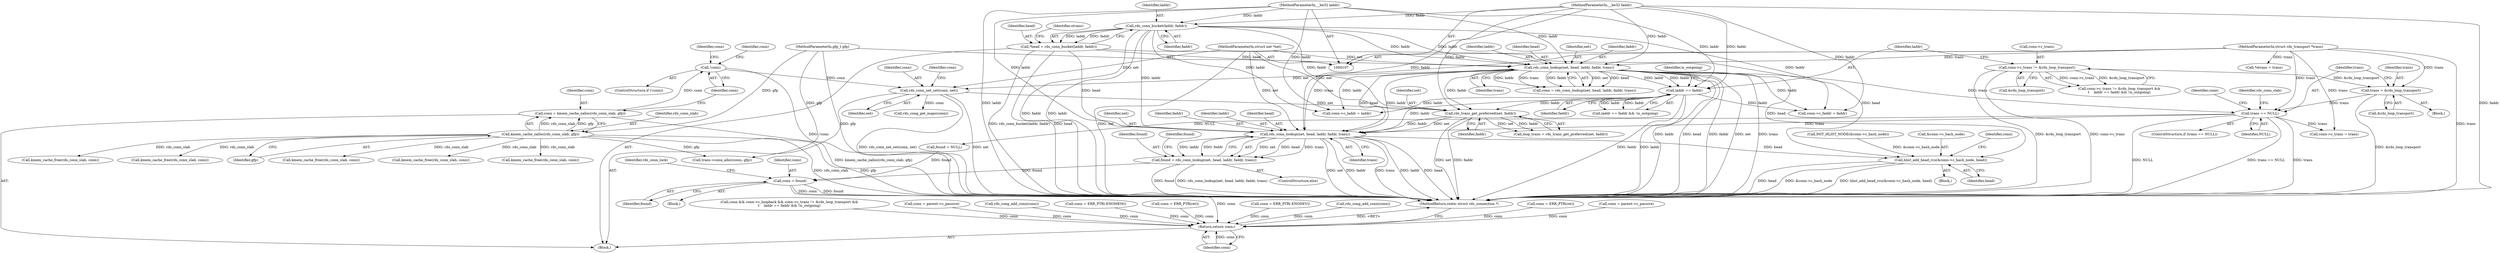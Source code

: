 digraph "0_linux_74e98eb085889b0d2d4908f59f6e00026063014f@pointer" {
"1000442" [label="(Call,rds_conn_lookup(net, head, laddr, faddr, trans))"];
"1000261" [label="(Call,rds_trans_get_preferred(net, faddr))"];
"1000226" [label="(Call,rds_conn_net_set(conn, net))"];
"1000192" [label="(Call,!conn)"];
"1000186" [label="(Call,conn = kmem_cache_zalloc(rds_conn_slab, gfp))"];
"1000188" [label="(Call,kmem_cache_zalloc(rds_conn_slab, gfp))"];
"1000112" [label="(MethodParameterIn,gfp_t gfp)"];
"1000146" [label="(Call,rds_conn_lookup(net, head, laddr, faddr, trans))"];
"1000108" [label="(MethodParameterIn,struct net *net)"];
"1000121" [label="(Call,*head = rds_conn_bucket(laddr, faddr))"];
"1000123" [label="(Call,rds_conn_bucket(laddr, faddr))"];
"1000109" [label="(MethodParameterIn,__be32 laddr)"];
"1000110" [label="(MethodParameterIn,__be32 faddr)"];
"1000111" [label="(MethodParameterIn,struct rds_transport *trans)"];
"1000167" [label="(Call,laddr == faddr)"];
"1000286" [label="(Call,trans == NULL)"];
"1000281" [label="(Call,trans = &rds_loop_transport)"];
"1000160" [label="(Call,conn->c_trans != &rds_loop_transport)"];
"1000440" [label="(Call,found = rds_conn_lookup(net, head, laddr, faddr, trans))"];
"1000458" [label="(Call,conn = found)"];
"1000493" [label="(Return,return conn;)"];
"1000478" [label="(Call,hlist_add_head_rcu(&conn->c_hash_node, head))"];
"1000287" [label="(Identifier,trans)"];
"1000148" [label="(Identifier,head)"];
"1000195" [label="(Call,conn = ERR_PTR(-ENOMEM))"];
"1000227" [label="(Identifier,conn)"];
"1000315" [label="(Call,conn = ERR_PTR(ret))"];
"1000440" [label="(Call,found = rds_conn_lookup(net, head, laddr, faddr, trans))"];
"1000110" [label="(MethodParameterIn,__be32 faddr)"];
"1000169" [label="(Identifier,faddr)"];
"1000293" [label="(Call,conn = ERR_PTR(-ENODEV))"];
"1000108" [label="(MethodParameterIn,struct net *net)"];
"1000259" [label="(Call,loop_trans = rds_trans_get_preferred(net, faddr))"];
"1000161" [label="(Call,conn->c_trans)"];
"1000186" [label="(Call,conn = kmem_cache_zalloc(rds_conn_slab, gfp))"];
"1000131" [label="(Identifier,otrans)"];
"1000281" [label="(Call,trans = &rds_loop_transport)"];
"1000204" [label="(Identifier,conn)"];
"1000478" [label="(Call,hlist_add_head_rcu(&conn->c_hash_node, head))"];
"1000290" [label="(Call,kmem_cache_free(rds_conn_slab, conn))"];
"1000291" [label="(Identifier,rds_conn_slab)"];
"1000114" [label="(Block,)"];
"1000420" [label="(Call,rds_cong_add_conn(conn))"];
"1000191" [label="(ControlStructure,if (!conn))"];
"1000147" [label="(Identifier,net)"];
"1000124" [label="(Identifier,laddr)"];
"1000167" [label="(Call,laddr == faddr)"];
"1000251" [label="(Call,kmem_cache_free(rds_conn_slab, conn))"];
"1000458" [label="(Call,conn = found)"];
"1000447" [label="(Identifier,trans)"];
"1000190" [label="(Identifier,gfp)"];
"1000254" [label="(Call,conn = ERR_PTR(ret))"];
"1000193" [label="(Identifier,conn)"];
"1000176" [label="(Call,conn = parent->c_passive)"];
"1000441" [label="(Identifier,found)"];
"1000211" [label="(Call,conn->c_faddr = faddr)"];
"1000171" [label="(Identifier,is_outgoing)"];
"1000477" [label="(Block,)"];
"1000493" [label="(Return,return conn;)"];
"1000187" [label="(Identifier,conn)"];
"1000444" [label="(Identifier,head)"];
"1000299" [label="(Call,conn->c_trans = trans)"];
"1000285" [label="(ControlStructure,if (trans == NULL))"];
"1000288" [label="(Identifier,NULL)"];
"1000153" [label="(Call,conn && conn->c_loopback && conn->c_trans != &rds_loop_transport &&\n\t    laddr == faddr && !is_outgoing)"];
"1000494" [label="(Identifier,conn)"];
"1000150" [label="(Identifier,faddr)"];
"1000160" [label="(Call,conn->c_trans != &rds_loop_transport)"];
"1000164" [label="(Call,&rds_loop_transport)"];
"1000232" [label="(Identifier,conn)"];
"1000146" [label="(Call,rds_conn_lookup(net, head, laddr, faddr, trans))"];
"1000121" [label="(Call,*head = rds_conn_bucket(laddr, faddr))"];
"1000130" [label="(Call,*otrans = trans)"];
"1000188" [label="(Call,kmem_cache_zalloc(rds_conn_slab, gfp))"];
"1000168" [label="(Identifier,laddr)"];
"1000479" [label="(Call,&conn->c_hash_node)"];
"1000306" [label="(Call,trans->conn_alloc(conn, gfp))"];
"1000280" [label="(Block,)"];
"1000443" [label="(Identifier,net)"];
"1000446" [label="(Identifier,faddr)"];
"1000122" [label="(Identifier,head)"];
"1000485" [label="(Identifier,conn)"];
"1000301" [label="(Identifier,conn)"];
"1000226" [label="(Call,rds_conn_net_set(conn, net))"];
"1000206" [label="(Call,conn->c_laddr = laddr)"];
"1000159" [label="(Call,conn->c_trans != &rds_loop_transport &&\n\t    laddr == faddr && !is_outgoing)"];
"1000192" [label="(Call,!conn)"];
"1000408" [label="(Call,conn = parent->c_passive)"];
"1000262" [label="(Identifier,net)"];
"1000125" [label="(Identifier,faddr)"];
"1000439" [label="(ControlStructure,else)"];
"1000449" [label="(Identifier,found)"];
"1000436" [label="(Call,found = NULL)"];
"1000455" [label="(Call,kmem_cache_free(rds_conn_slab, conn))"];
"1000495" [label="(MethodReturn,static struct rds_connection *)"];
"1000445" [label="(Identifier,laddr)"];
"1000286" [label="(Call,trans == NULL)"];
"1000490" [label="(Identifier,rds_conn_lock)"];
"1000312" [label="(Call,kmem_cache_free(rds_conn_slab, conn))"];
"1000282" [label="(Identifier,trans)"];
"1000459" [label="(Identifier,conn)"];
"1000201" [label="(Call,INIT_HLIST_NODE(&conn->c_hash_node))"];
"1000189" [label="(Identifier,rds_conn_slab)"];
"1000228" [label="(Identifier,net)"];
"1000246" [label="(Call,rds_cong_get_maps(conn))"];
"1000261" [label="(Call,rds_trans_get_preferred(net, faddr))"];
"1000112" [label="(MethodParameterIn,gfp_t gfp)"];
"1000450" [label="(Block,)"];
"1000149" [label="(Identifier,laddr)"];
"1000109" [label="(MethodParameterIn,__be32 laddr)"];
"1000196" [label="(Identifier,conn)"];
"1000483" [label="(Identifier,head)"];
"1000166" [label="(Call,laddr == faddr && !is_outgoing)"];
"1000405" [label="(Call,kmem_cache_free(rds_conn_slab, conn))"];
"1000151" [label="(Identifier,trans)"];
"1000442" [label="(Call,rds_conn_lookup(net, head, laddr, faddr, trans))"];
"1000144" [label="(Call,conn = rds_conn_lookup(net, head, laddr, faddr, trans))"];
"1000460" [label="(Identifier,found)"];
"1000283" [label="(Call,&rds_loop_transport)"];
"1000123" [label="(Call,rds_conn_bucket(laddr, faddr))"];
"1000263" [label="(Identifier,faddr)"];
"1000484" [label="(Call,rds_cong_add_conn(conn))"];
"1000111" [label="(MethodParameterIn,struct rds_transport *trans)"];
"1000442" -> "1000440"  [label="AST: "];
"1000442" -> "1000447"  [label="CFG: "];
"1000443" -> "1000442"  [label="AST: "];
"1000444" -> "1000442"  [label="AST: "];
"1000445" -> "1000442"  [label="AST: "];
"1000446" -> "1000442"  [label="AST: "];
"1000447" -> "1000442"  [label="AST: "];
"1000440" -> "1000442"  [label="CFG: "];
"1000442" -> "1000495"  [label="DDG: net"];
"1000442" -> "1000495"  [label="DDG: faddr"];
"1000442" -> "1000495"  [label="DDG: trans"];
"1000442" -> "1000495"  [label="DDG: laddr"];
"1000442" -> "1000495"  [label="DDG: head"];
"1000442" -> "1000440"  [label="DDG: net"];
"1000442" -> "1000440"  [label="DDG: head"];
"1000442" -> "1000440"  [label="DDG: trans"];
"1000442" -> "1000440"  [label="DDG: laddr"];
"1000442" -> "1000440"  [label="DDG: faddr"];
"1000261" -> "1000442"  [label="DDG: net"];
"1000261" -> "1000442"  [label="DDG: faddr"];
"1000108" -> "1000442"  [label="DDG: net"];
"1000146" -> "1000442"  [label="DDG: head"];
"1000146" -> "1000442"  [label="DDG: laddr"];
"1000121" -> "1000442"  [label="DDG: head"];
"1000109" -> "1000442"  [label="DDG: laddr"];
"1000167" -> "1000442"  [label="DDG: laddr"];
"1000123" -> "1000442"  [label="DDG: laddr"];
"1000110" -> "1000442"  [label="DDG: faddr"];
"1000111" -> "1000442"  [label="DDG: trans"];
"1000286" -> "1000442"  [label="DDG: trans"];
"1000442" -> "1000478"  [label="DDG: head"];
"1000261" -> "1000259"  [label="AST: "];
"1000261" -> "1000263"  [label="CFG: "];
"1000262" -> "1000261"  [label="AST: "];
"1000263" -> "1000261"  [label="AST: "];
"1000259" -> "1000261"  [label="CFG: "];
"1000261" -> "1000495"  [label="DDG: faddr"];
"1000261" -> "1000495"  [label="DDG: net"];
"1000261" -> "1000259"  [label="DDG: net"];
"1000261" -> "1000259"  [label="DDG: faddr"];
"1000226" -> "1000261"  [label="DDG: net"];
"1000108" -> "1000261"  [label="DDG: net"];
"1000110" -> "1000261"  [label="DDG: faddr"];
"1000123" -> "1000261"  [label="DDG: faddr"];
"1000167" -> "1000261"  [label="DDG: faddr"];
"1000146" -> "1000261"  [label="DDG: faddr"];
"1000226" -> "1000114"  [label="AST: "];
"1000226" -> "1000228"  [label="CFG: "];
"1000227" -> "1000226"  [label="AST: "];
"1000228" -> "1000226"  [label="AST: "];
"1000232" -> "1000226"  [label="CFG: "];
"1000226" -> "1000495"  [label="DDG: rds_conn_net_set(conn, net)"];
"1000226" -> "1000495"  [label="DDG: net"];
"1000192" -> "1000226"  [label="DDG: conn"];
"1000146" -> "1000226"  [label="DDG: net"];
"1000108" -> "1000226"  [label="DDG: net"];
"1000226" -> "1000246"  [label="DDG: conn"];
"1000192" -> "1000191"  [label="AST: "];
"1000192" -> "1000193"  [label="CFG: "];
"1000193" -> "1000192"  [label="AST: "];
"1000196" -> "1000192"  [label="CFG: "];
"1000204" -> "1000192"  [label="CFG: "];
"1000192" -> "1000495"  [label="DDG: !conn"];
"1000186" -> "1000192"  [label="DDG: conn"];
"1000186" -> "1000114"  [label="AST: "];
"1000186" -> "1000188"  [label="CFG: "];
"1000187" -> "1000186"  [label="AST: "];
"1000188" -> "1000186"  [label="AST: "];
"1000193" -> "1000186"  [label="CFG: "];
"1000186" -> "1000495"  [label="DDG: kmem_cache_zalloc(rds_conn_slab, gfp)"];
"1000188" -> "1000186"  [label="DDG: rds_conn_slab"];
"1000188" -> "1000186"  [label="DDG: gfp"];
"1000188" -> "1000190"  [label="CFG: "];
"1000189" -> "1000188"  [label="AST: "];
"1000190" -> "1000188"  [label="AST: "];
"1000188" -> "1000495"  [label="DDG: gfp"];
"1000188" -> "1000495"  [label="DDG: rds_conn_slab"];
"1000112" -> "1000188"  [label="DDG: gfp"];
"1000188" -> "1000251"  [label="DDG: rds_conn_slab"];
"1000188" -> "1000290"  [label="DDG: rds_conn_slab"];
"1000188" -> "1000306"  [label="DDG: gfp"];
"1000188" -> "1000312"  [label="DDG: rds_conn_slab"];
"1000188" -> "1000405"  [label="DDG: rds_conn_slab"];
"1000188" -> "1000455"  [label="DDG: rds_conn_slab"];
"1000112" -> "1000107"  [label="AST: "];
"1000112" -> "1000495"  [label="DDG: gfp"];
"1000112" -> "1000306"  [label="DDG: gfp"];
"1000146" -> "1000144"  [label="AST: "];
"1000146" -> "1000151"  [label="CFG: "];
"1000147" -> "1000146"  [label="AST: "];
"1000148" -> "1000146"  [label="AST: "];
"1000149" -> "1000146"  [label="AST: "];
"1000150" -> "1000146"  [label="AST: "];
"1000151" -> "1000146"  [label="AST: "];
"1000144" -> "1000146"  [label="CFG: "];
"1000146" -> "1000495"  [label="DDG: trans"];
"1000146" -> "1000495"  [label="DDG: laddr"];
"1000146" -> "1000495"  [label="DDG: head"];
"1000146" -> "1000495"  [label="DDG: faddr"];
"1000146" -> "1000495"  [label="DDG: net"];
"1000146" -> "1000144"  [label="DDG: net"];
"1000146" -> "1000144"  [label="DDG: head"];
"1000146" -> "1000144"  [label="DDG: laddr"];
"1000146" -> "1000144"  [label="DDG: trans"];
"1000146" -> "1000144"  [label="DDG: faddr"];
"1000108" -> "1000146"  [label="DDG: net"];
"1000121" -> "1000146"  [label="DDG: head"];
"1000123" -> "1000146"  [label="DDG: laddr"];
"1000123" -> "1000146"  [label="DDG: faddr"];
"1000109" -> "1000146"  [label="DDG: laddr"];
"1000110" -> "1000146"  [label="DDG: faddr"];
"1000111" -> "1000146"  [label="DDG: trans"];
"1000146" -> "1000167"  [label="DDG: laddr"];
"1000146" -> "1000167"  [label="DDG: faddr"];
"1000146" -> "1000206"  [label="DDG: laddr"];
"1000146" -> "1000211"  [label="DDG: faddr"];
"1000146" -> "1000286"  [label="DDG: trans"];
"1000146" -> "1000478"  [label="DDG: head"];
"1000108" -> "1000107"  [label="AST: "];
"1000108" -> "1000495"  [label="DDG: net"];
"1000121" -> "1000114"  [label="AST: "];
"1000121" -> "1000123"  [label="CFG: "];
"1000122" -> "1000121"  [label="AST: "];
"1000123" -> "1000121"  [label="AST: "];
"1000131" -> "1000121"  [label="CFG: "];
"1000121" -> "1000495"  [label="DDG: rds_conn_bucket(laddr, faddr)"];
"1000121" -> "1000495"  [label="DDG: head"];
"1000123" -> "1000121"  [label="DDG: laddr"];
"1000123" -> "1000121"  [label="DDG: faddr"];
"1000121" -> "1000478"  [label="DDG: head"];
"1000123" -> "1000125"  [label="CFG: "];
"1000124" -> "1000123"  [label="AST: "];
"1000125" -> "1000123"  [label="AST: "];
"1000123" -> "1000495"  [label="DDG: faddr"];
"1000123" -> "1000495"  [label="DDG: laddr"];
"1000109" -> "1000123"  [label="DDG: laddr"];
"1000110" -> "1000123"  [label="DDG: faddr"];
"1000123" -> "1000206"  [label="DDG: laddr"];
"1000123" -> "1000211"  [label="DDG: faddr"];
"1000109" -> "1000107"  [label="AST: "];
"1000109" -> "1000495"  [label="DDG: laddr"];
"1000109" -> "1000167"  [label="DDG: laddr"];
"1000109" -> "1000206"  [label="DDG: laddr"];
"1000110" -> "1000107"  [label="AST: "];
"1000110" -> "1000495"  [label="DDG: faddr"];
"1000110" -> "1000167"  [label="DDG: faddr"];
"1000110" -> "1000211"  [label="DDG: faddr"];
"1000111" -> "1000107"  [label="AST: "];
"1000111" -> "1000495"  [label="DDG: trans"];
"1000111" -> "1000130"  [label="DDG: trans"];
"1000111" -> "1000281"  [label="DDG: trans"];
"1000111" -> "1000286"  [label="DDG: trans"];
"1000111" -> "1000299"  [label="DDG: trans"];
"1000167" -> "1000166"  [label="AST: "];
"1000167" -> "1000169"  [label="CFG: "];
"1000168" -> "1000167"  [label="AST: "];
"1000169" -> "1000167"  [label="AST: "];
"1000171" -> "1000167"  [label="CFG: "];
"1000166" -> "1000167"  [label="CFG: "];
"1000167" -> "1000495"  [label="DDG: laddr"];
"1000167" -> "1000495"  [label="DDG: faddr"];
"1000167" -> "1000166"  [label="DDG: laddr"];
"1000167" -> "1000166"  [label="DDG: faddr"];
"1000167" -> "1000206"  [label="DDG: laddr"];
"1000167" -> "1000211"  [label="DDG: faddr"];
"1000286" -> "1000285"  [label="AST: "];
"1000286" -> "1000288"  [label="CFG: "];
"1000287" -> "1000286"  [label="AST: "];
"1000288" -> "1000286"  [label="AST: "];
"1000291" -> "1000286"  [label="CFG: "];
"1000301" -> "1000286"  [label="CFG: "];
"1000286" -> "1000495"  [label="DDG: trans == NULL"];
"1000286" -> "1000495"  [label="DDG: trans"];
"1000286" -> "1000495"  [label="DDG: NULL"];
"1000281" -> "1000286"  [label="DDG: trans"];
"1000286" -> "1000299"  [label="DDG: trans"];
"1000286" -> "1000436"  [label="DDG: NULL"];
"1000281" -> "1000280"  [label="AST: "];
"1000281" -> "1000283"  [label="CFG: "];
"1000282" -> "1000281"  [label="AST: "];
"1000283" -> "1000281"  [label="AST: "];
"1000287" -> "1000281"  [label="CFG: "];
"1000281" -> "1000495"  [label="DDG: &rds_loop_transport"];
"1000160" -> "1000281"  [label="DDG: &rds_loop_transport"];
"1000160" -> "1000159"  [label="AST: "];
"1000160" -> "1000164"  [label="CFG: "];
"1000161" -> "1000160"  [label="AST: "];
"1000164" -> "1000160"  [label="AST: "];
"1000168" -> "1000160"  [label="CFG: "];
"1000159" -> "1000160"  [label="CFG: "];
"1000160" -> "1000495"  [label="DDG: &rds_loop_transport"];
"1000160" -> "1000495"  [label="DDG: conn->c_trans"];
"1000160" -> "1000159"  [label="DDG: conn->c_trans"];
"1000160" -> "1000159"  [label="DDG: &rds_loop_transport"];
"1000440" -> "1000439"  [label="AST: "];
"1000441" -> "1000440"  [label="AST: "];
"1000449" -> "1000440"  [label="CFG: "];
"1000440" -> "1000495"  [label="DDG: rds_conn_lookup(net, head, laddr, faddr, trans)"];
"1000440" -> "1000495"  [label="DDG: found"];
"1000440" -> "1000458"  [label="DDG: found"];
"1000458" -> "1000450"  [label="AST: "];
"1000458" -> "1000460"  [label="CFG: "];
"1000459" -> "1000458"  [label="AST: "];
"1000460" -> "1000458"  [label="AST: "];
"1000490" -> "1000458"  [label="CFG: "];
"1000458" -> "1000495"  [label="DDG: found"];
"1000458" -> "1000495"  [label="DDG: conn"];
"1000436" -> "1000458"  [label="DDG: found"];
"1000458" -> "1000493"  [label="DDG: conn"];
"1000493" -> "1000114"  [label="AST: "];
"1000493" -> "1000494"  [label="CFG: "];
"1000494" -> "1000493"  [label="AST: "];
"1000495" -> "1000493"  [label="CFG: "];
"1000493" -> "1000495"  [label="DDG: <RET>"];
"1000494" -> "1000493"  [label="DDG: conn"];
"1000293" -> "1000493"  [label="DDG: conn"];
"1000408" -> "1000493"  [label="DDG: conn"];
"1000254" -> "1000493"  [label="DDG: conn"];
"1000315" -> "1000493"  [label="DDG: conn"];
"1000153" -> "1000493"  [label="DDG: conn"];
"1000420" -> "1000493"  [label="DDG: conn"];
"1000176" -> "1000493"  [label="DDG: conn"];
"1000195" -> "1000493"  [label="DDG: conn"];
"1000484" -> "1000493"  [label="DDG: conn"];
"1000478" -> "1000477"  [label="AST: "];
"1000478" -> "1000483"  [label="CFG: "];
"1000479" -> "1000478"  [label="AST: "];
"1000483" -> "1000478"  [label="AST: "];
"1000485" -> "1000478"  [label="CFG: "];
"1000478" -> "1000495"  [label="DDG: head"];
"1000478" -> "1000495"  [label="DDG: &conn->c_hash_node"];
"1000478" -> "1000495"  [label="DDG: hlist_add_head_rcu(&conn->c_hash_node, head)"];
"1000201" -> "1000478"  [label="DDG: &conn->c_hash_node"];
}
